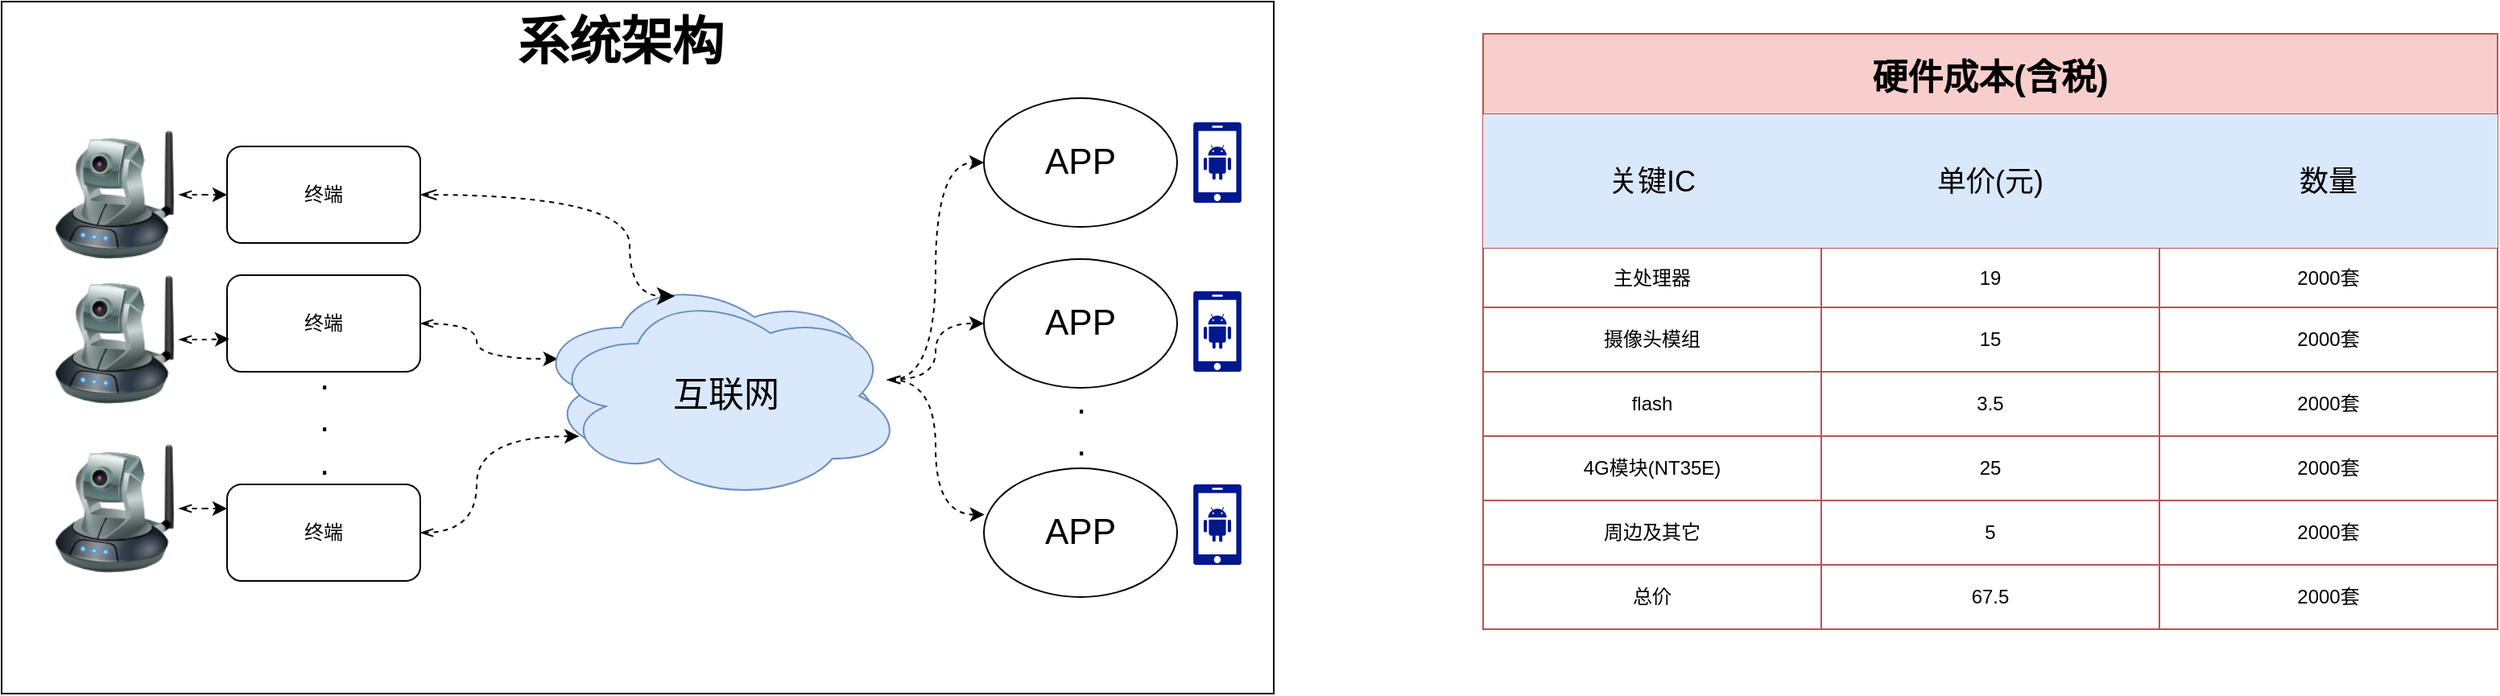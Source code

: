 <mxfile version="20.8.20" type="github" pages="2">
  <diagram id="fxU_WV-ga9fd_F4JrnZT" name="第 1 页">
    <mxGraphModel dx="1313" dy="686" grid="1" gridSize="10" guides="1" tooltips="1" connect="1" arrows="1" fold="1" page="1" pageScale="1" pageWidth="827" pageHeight="1169" math="0" shadow="0">
      <root>
        <mxCell id="0" />
        <mxCell id="1" parent="0" />
        <mxCell id="iTM5kjE527-mfCNKl9yt-34" value="" style="whiteSpace=wrap;html=1;fontSize=32;fontColor=#000000;" parent="1" vertex="1">
          <mxGeometry x="30" y="130" width="790" height="430" as="geometry" />
        </mxCell>
        <mxCell id="iTM5kjE527-mfCNKl9yt-1" value="终端" style="rounded=1;whiteSpace=wrap;html=1;" parent="1" vertex="1">
          <mxGeometry x="170" y="220" width="120" height="60" as="geometry" />
        </mxCell>
        <mxCell id="iTM5kjE527-mfCNKl9yt-12" style="edgeStyle=orthogonalEdgeStyle;curved=1;orthogonalLoop=1;jettySize=auto;html=1;entryX=0.07;entryY=0.4;entryDx=0;entryDy=0;entryPerimeter=0;dashed=1;fontSize=22;startArrow=openThin;startFill=0;" parent="1" source="iTM5kjE527-mfCNKl9yt-2" target="iTM5kjE527-mfCNKl9yt-5" edge="1">
          <mxGeometry relative="1" as="geometry" />
        </mxCell>
        <mxCell id="iTM5kjE527-mfCNKl9yt-2" value="终端" style="rounded=1;whiteSpace=wrap;html=1;" parent="1" vertex="1">
          <mxGeometry x="170" y="300" width="120" height="60" as="geometry" />
        </mxCell>
        <mxCell id="iTM5kjE527-mfCNKl9yt-13" style="edgeStyle=orthogonalEdgeStyle;curved=1;orthogonalLoop=1;jettySize=auto;html=1;entryX=0.13;entryY=0.77;entryDx=0;entryDy=0;entryPerimeter=0;dashed=1;fontSize=22;startArrow=openThin;startFill=0;" parent="1" source="iTM5kjE527-mfCNKl9yt-3" target="iTM5kjE527-mfCNKl9yt-5" edge="1">
          <mxGeometry relative="1" as="geometry" />
        </mxCell>
        <mxCell id="iTM5kjE527-mfCNKl9yt-3" value="终端" style="rounded=1;whiteSpace=wrap;html=1;" parent="1" vertex="1">
          <mxGeometry x="170" y="430" width="120" height="60" as="geometry" />
        </mxCell>
        <mxCell id="iTM5kjE527-mfCNKl9yt-4" value="&lt;font style=&quot;font-size: 22px;&quot;&gt;.&lt;br&gt;.&lt;br&gt;.&lt;/font&gt;" style="text;html=1;align=center;verticalAlign=middle;resizable=0;points=[];autosize=1;strokeColor=none;fillColor=none;" parent="1" vertex="1">
          <mxGeometry x="215" y="345" width="30" height="90" as="geometry" />
        </mxCell>
        <mxCell id="iTM5kjE527-mfCNKl9yt-14" style="edgeStyle=orthogonalEdgeStyle;curved=1;orthogonalLoop=1;jettySize=auto;html=1;entryX=0;entryY=0.5;entryDx=0;entryDy=0;dashed=1;fontSize=22;startArrow=openThin;startFill=0;" parent="1" source="iTM5kjE527-mfCNKl9yt-5" target="iTM5kjE527-mfCNKl9yt-6" edge="1">
          <mxGeometry relative="1" as="geometry" />
        </mxCell>
        <mxCell id="iTM5kjE527-mfCNKl9yt-15" style="edgeStyle=orthogonalEdgeStyle;curved=1;orthogonalLoop=1;jettySize=auto;html=1;dashed=1;fontSize=22;startArrow=openThin;startFill=0;" parent="1" source="iTM5kjE527-mfCNKl9yt-5" target="iTM5kjE527-mfCNKl9yt-7" edge="1">
          <mxGeometry relative="1" as="geometry" />
        </mxCell>
        <mxCell id="iTM5kjE527-mfCNKl9yt-16" style="edgeStyle=orthogonalEdgeStyle;curved=1;orthogonalLoop=1;jettySize=auto;html=1;entryX=0.003;entryY=0.36;entryDx=0;entryDy=0;entryPerimeter=0;dashed=1;fontSize=22;startArrow=openThin;startFill=0;" parent="1" source="iTM5kjE527-mfCNKl9yt-5" target="iTM5kjE527-mfCNKl9yt-9" edge="1">
          <mxGeometry relative="1" as="geometry" />
        </mxCell>
        <mxCell id="iTM5kjE527-mfCNKl9yt-5" value="互联网" style="ellipse;shape=cloud;whiteSpace=wrap;html=1;fontSize=22;fillColor=#dae8fc;strokeColor=#6c8ebf;" parent="1" vertex="1">
          <mxGeometry x="360" y="300" width="220" height="130" as="geometry" />
        </mxCell>
        <mxCell id="iTM5kjE527-mfCNKl9yt-6" value="APP" style="ellipse;whiteSpace=wrap;html=1;fontSize=22;" parent="1" vertex="1">
          <mxGeometry x="640" y="190" width="120" height="80" as="geometry" />
        </mxCell>
        <mxCell id="iTM5kjE527-mfCNKl9yt-7" value="APP" style="ellipse;whiteSpace=wrap;html=1;fontSize=22;" parent="1" vertex="1">
          <mxGeometry x="640" y="290" width="120" height="80" as="geometry" />
        </mxCell>
        <mxCell id="iTM5kjE527-mfCNKl9yt-8" value="&lt;font style=&quot;font-size: 22px;&quot;&gt;.&lt;br&gt;.&lt;br&gt;.&lt;/font&gt;" style="text;html=1;align=center;verticalAlign=middle;resizable=0;points=[];autosize=1;strokeColor=none;fillColor=none;" parent="1" vertex="1">
          <mxGeometry x="685" y="360" width="30" height="90" as="geometry" />
        </mxCell>
        <mxCell id="iTM5kjE527-mfCNKl9yt-9" value="APP" style="ellipse;whiteSpace=wrap;html=1;fontSize=22;" parent="1" vertex="1">
          <mxGeometry x="640" y="420" width="120" height="80" as="geometry" />
        </mxCell>
        <mxCell id="iTM5kjE527-mfCNKl9yt-11" value="" style="edgeStyle=segmentEdgeStyle;endArrow=classic;html=1;curved=1;endSize=8;startSize=8;sourcePerimeterSpacing=0;targetPerimeterSpacing=0;fontSize=22;startArrow=openThin;startFill=0;exitX=1;exitY=0.5;exitDx=0;exitDy=0;entryX=0.4;entryY=0.1;entryDx=0;entryDy=0;entryPerimeter=0;dashed=1;" parent="1" source="iTM5kjE527-mfCNKl9yt-1" target="iTM5kjE527-mfCNKl9yt-5" edge="1">
          <mxGeometry width="100" relative="1" as="geometry">
            <mxPoint x="370" y="220" as="sourcePoint" />
            <mxPoint x="470" y="260" as="targetPoint" />
            <Array as="points">
              <mxPoint x="420" y="250" />
              <mxPoint x="420" y="313" />
            </Array>
          </mxGeometry>
        </mxCell>
        <mxCell id="iTM5kjE527-mfCNKl9yt-21" style="edgeStyle=orthogonalEdgeStyle;curved=1;orthogonalLoop=1;jettySize=auto;html=1;entryX=0;entryY=0.5;entryDx=0;entryDy=0;dashed=1;fontSize=22;startArrow=openThin;startFill=0;" parent="1" source="iTM5kjE527-mfCNKl9yt-18" target="iTM5kjE527-mfCNKl9yt-1" edge="1">
          <mxGeometry relative="1" as="geometry" />
        </mxCell>
        <mxCell id="iTM5kjE527-mfCNKl9yt-18" value="" style="image;html=1;image=img/lib/clip_art/networking/Ip_Camera_128x128.png;fontSize=22;" parent="1" vertex="1">
          <mxGeometry x="60" y="210" width="80" height="80" as="geometry" />
        </mxCell>
        <mxCell id="iTM5kjE527-mfCNKl9yt-22" style="edgeStyle=orthogonalEdgeStyle;curved=1;orthogonalLoop=1;jettySize=auto;html=1;entryX=0.012;entryY=0.66;entryDx=0;entryDy=0;entryPerimeter=0;dashed=1;fontSize=22;startArrow=openThin;startFill=0;" parent="1" source="iTM5kjE527-mfCNKl9yt-19" target="iTM5kjE527-mfCNKl9yt-2" edge="1">
          <mxGeometry relative="1" as="geometry" />
        </mxCell>
        <mxCell id="iTM5kjE527-mfCNKl9yt-19" value="" style="image;html=1;image=img/lib/clip_art/networking/Ip_Camera_128x128.png;fontSize=22;" parent="1" vertex="1">
          <mxGeometry x="60" y="300" width="80" height="80" as="geometry" />
        </mxCell>
        <mxCell id="iTM5kjE527-mfCNKl9yt-23" style="edgeStyle=orthogonalEdgeStyle;curved=1;orthogonalLoop=1;jettySize=auto;html=1;entryX=0;entryY=0.25;entryDx=0;entryDy=0;dashed=1;fontSize=22;startArrow=openThin;startFill=0;" parent="1" source="iTM5kjE527-mfCNKl9yt-20" target="iTM5kjE527-mfCNKl9yt-3" edge="1">
          <mxGeometry relative="1" as="geometry" />
        </mxCell>
        <mxCell id="iTM5kjE527-mfCNKl9yt-20" value="" style="image;html=1;image=img/lib/clip_art/networking/Ip_Camera_128x128.png;fontSize=22;" parent="1" vertex="1">
          <mxGeometry x="60" y="405" width="80" height="80" as="geometry" />
        </mxCell>
        <mxCell id="iTM5kjE527-mfCNKl9yt-24" value="系统架构" style="text;html=1;align=center;verticalAlign=middle;resizable=0;points=[];autosize=1;fontSize=32;fontStyle=1" parent="1" vertex="1">
          <mxGeometry x="339" y="130" width="150" height="50" as="geometry" />
        </mxCell>
        <mxCell id="iTM5kjE527-mfCNKl9yt-27" value="互联网" style="ellipse;shape=cloud;whiteSpace=wrap;html=1;fontSize=22;fillColor=#dae8fc;strokeColor=#6c8ebf;" parent="1" vertex="1">
          <mxGeometry x="370" y="310" width="220" height="130" as="geometry" />
        </mxCell>
        <mxCell id="iTM5kjE527-mfCNKl9yt-30" value="" style="sketch=0;aspect=fixed;pointerEvents=1;shadow=0;dashed=0;html=1;strokeColor=none;labelPosition=center;verticalLabelPosition=bottom;verticalAlign=top;align=center;fillColor=#00188D;shape=mxgraph.mscae.enterprise.android_phone;fontSize=32;fontColor=#000000;" parent="1" vertex="1">
          <mxGeometry x="770" y="205" width="30" height="50" as="geometry" />
        </mxCell>
        <mxCell id="iTM5kjE527-mfCNKl9yt-32" value="" style="sketch=0;aspect=fixed;pointerEvents=1;shadow=0;dashed=0;html=1;strokeColor=none;labelPosition=center;verticalLabelPosition=bottom;verticalAlign=top;align=center;fillColor=#00188D;shape=mxgraph.mscae.enterprise.android_phone;fontSize=32;fontColor=#000000;" parent="1" vertex="1">
          <mxGeometry x="770" y="310" width="30" height="50" as="geometry" />
        </mxCell>
        <mxCell id="iTM5kjE527-mfCNKl9yt-33" value="" style="sketch=0;aspect=fixed;pointerEvents=1;shadow=0;dashed=0;html=1;strokeColor=none;labelPosition=center;verticalLabelPosition=bottom;verticalAlign=top;align=center;fillColor=#00188D;shape=mxgraph.mscae.enterprise.android_phone;fontSize=32;fontColor=#000000;" parent="1" vertex="1">
          <mxGeometry x="770" y="430" width="30" height="50" as="geometry" />
        </mxCell>
        <mxCell id="l0CBH4UQ_G5ezGRUhRJa-1" value="硬件成本(含税)" style="shape=table;startSize=50;container=1;collapsible=0;childLayout=tableLayout;fontSize=22;fillColor=#f8cecc;strokeColor=#b85450;fontStyle=1" parent="1" vertex="1">
          <mxGeometry x="950" y="150" width="630" height="370" as="geometry" />
        </mxCell>
        <mxCell id="l0CBH4UQ_G5ezGRUhRJa-2" value="" style="shape=tableRow;horizontal=0;startSize=0;swimlaneHead=0;swimlaneBody=0;strokeColor=inherit;top=0;left=0;bottom=0;right=0;collapsible=0;dropTarget=0;fillColor=none;points=[[0,0.5],[1,0.5]];portConstraint=eastwest;" parent="l0CBH4UQ_G5ezGRUhRJa-1" vertex="1">
          <mxGeometry y="50" width="630" height="83" as="geometry" />
        </mxCell>
        <mxCell id="l0CBH4UQ_G5ezGRUhRJa-3" value="关键IC" style="shape=partialRectangle;html=1;whiteSpace=wrap;connectable=0;strokeColor=#6c8ebf;overflow=hidden;fillColor=#dae8fc;top=0;left=0;bottom=0;right=0;pointerEvents=1;fontSize=18;" parent="l0CBH4UQ_G5ezGRUhRJa-2" vertex="1">
          <mxGeometry width="210" height="83" as="geometry">
            <mxRectangle width="210" height="83" as="alternateBounds" />
          </mxGeometry>
        </mxCell>
        <mxCell id="l0CBH4UQ_G5ezGRUhRJa-4" value="单价(元)" style="shape=partialRectangle;html=1;whiteSpace=wrap;connectable=0;strokeColor=#6c8ebf;overflow=hidden;fillColor=#dae8fc;top=0;left=0;bottom=0;right=0;pointerEvents=1;fontSize=18;" parent="l0CBH4UQ_G5ezGRUhRJa-2" vertex="1">
          <mxGeometry x="210" width="210" height="83" as="geometry">
            <mxRectangle width="210" height="83" as="alternateBounds" />
          </mxGeometry>
        </mxCell>
        <mxCell id="l0CBH4UQ_G5ezGRUhRJa-5" value="数量" style="shape=partialRectangle;html=1;whiteSpace=wrap;connectable=0;strokeColor=#6c8ebf;overflow=hidden;fillColor=#dae8fc;top=0;left=0;bottom=0;right=0;pointerEvents=1;fontSize=18;" parent="l0CBH4UQ_G5ezGRUhRJa-2" vertex="1">
          <mxGeometry x="420" width="210" height="83" as="geometry">
            <mxRectangle width="210" height="83" as="alternateBounds" />
          </mxGeometry>
        </mxCell>
        <mxCell id="l0CBH4UQ_G5ezGRUhRJa-6" value="" style="shape=tableRow;horizontal=0;startSize=0;swimlaneHead=0;swimlaneBody=0;strokeColor=inherit;top=0;left=0;bottom=0;right=0;collapsible=0;dropTarget=0;fillColor=none;points=[[0,0.5],[1,0.5]];portConstraint=eastwest;" parent="l0CBH4UQ_G5ezGRUhRJa-1" vertex="1">
          <mxGeometry y="133" width="630" height="37" as="geometry" />
        </mxCell>
        <mxCell id="l0CBH4UQ_G5ezGRUhRJa-7" value="主处理器" style="shape=partialRectangle;html=1;whiteSpace=wrap;connectable=0;strokeColor=inherit;overflow=hidden;fillColor=none;top=0;left=0;bottom=0;right=0;pointerEvents=1;" parent="l0CBH4UQ_G5ezGRUhRJa-6" vertex="1">
          <mxGeometry width="210" height="37" as="geometry">
            <mxRectangle width="210" height="37" as="alternateBounds" />
          </mxGeometry>
        </mxCell>
        <mxCell id="l0CBH4UQ_G5ezGRUhRJa-8" value="19" style="shape=partialRectangle;html=1;whiteSpace=wrap;connectable=0;strokeColor=inherit;overflow=hidden;fillColor=none;top=0;left=0;bottom=0;right=0;pointerEvents=1;" parent="l0CBH4UQ_G5ezGRUhRJa-6" vertex="1">
          <mxGeometry x="210" width="210" height="37" as="geometry">
            <mxRectangle width="210" height="37" as="alternateBounds" />
          </mxGeometry>
        </mxCell>
        <mxCell id="l0CBH4UQ_G5ezGRUhRJa-9" value="2000套" style="shape=partialRectangle;html=1;whiteSpace=wrap;connectable=0;strokeColor=inherit;overflow=hidden;fillColor=none;top=0;left=0;bottom=0;right=0;pointerEvents=1;" parent="l0CBH4UQ_G5ezGRUhRJa-6" vertex="1">
          <mxGeometry x="420" width="210" height="37" as="geometry">
            <mxRectangle width="210" height="37" as="alternateBounds" />
          </mxGeometry>
        </mxCell>
        <mxCell id="l0CBH4UQ_G5ezGRUhRJa-10" value="" style="shape=tableRow;horizontal=0;startSize=0;swimlaneHead=0;swimlaneBody=0;strokeColor=inherit;top=0;left=0;bottom=0;right=0;collapsible=0;dropTarget=0;fillColor=none;points=[[0,0.5],[1,0.5]];portConstraint=eastwest;" parent="l0CBH4UQ_G5ezGRUhRJa-1" vertex="1">
          <mxGeometry y="170" width="630" height="40" as="geometry" />
        </mxCell>
        <mxCell id="l0CBH4UQ_G5ezGRUhRJa-11" value="摄像头模组" style="shape=partialRectangle;html=1;whiteSpace=wrap;connectable=0;strokeColor=inherit;overflow=hidden;fillColor=none;top=0;left=0;bottom=0;right=0;pointerEvents=1;" parent="l0CBH4UQ_G5ezGRUhRJa-10" vertex="1">
          <mxGeometry width="210" height="40" as="geometry">
            <mxRectangle width="210" height="40" as="alternateBounds" />
          </mxGeometry>
        </mxCell>
        <mxCell id="l0CBH4UQ_G5ezGRUhRJa-12" value="15" style="shape=partialRectangle;html=1;whiteSpace=wrap;connectable=0;strokeColor=inherit;overflow=hidden;fillColor=none;top=0;left=0;bottom=0;right=0;pointerEvents=1;" parent="l0CBH4UQ_G5ezGRUhRJa-10" vertex="1">
          <mxGeometry x="210" width="210" height="40" as="geometry">
            <mxRectangle width="210" height="40" as="alternateBounds" />
          </mxGeometry>
        </mxCell>
        <mxCell id="l0CBH4UQ_G5ezGRUhRJa-13" value="2000套" style="shape=partialRectangle;html=1;whiteSpace=wrap;connectable=0;strokeColor=inherit;overflow=hidden;fillColor=none;top=0;left=0;bottom=0;right=0;pointerEvents=1;" parent="l0CBH4UQ_G5ezGRUhRJa-10" vertex="1">
          <mxGeometry x="420" width="210" height="40" as="geometry">
            <mxRectangle width="210" height="40" as="alternateBounds" />
          </mxGeometry>
        </mxCell>
        <mxCell id="l0CBH4UQ_G5ezGRUhRJa-14" value="" style="shape=tableRow;horizontal=0;startSize=0;swimlaneHead=0;swimlaneBody=0;strokeColor=inherit;top=0;left=0;bottom=0;right=0;collapsible=0;dropTarget=0;fillColor=none;points=[[0,0.5],[1,0.5]];portConstraint=eastwest;" parent="l0CBH4UQ_G5ezGRUhRJa-1" vertex="1">
          <mxGeometry y="210" width="630" height="40" as="geometry" />
        </mxCell>
        <mxCell id="l0CBH4UQ_G5ezGRUhRJa-15" value="flash" style="shape=partialRectangle;html=1;whiteSpace=wrap;connectable=0;strokeColor=inherit;overflow=hidden;fillColor=none;top=0;left=0;bottom=0;right=0;pointerEvents=1;" parent="l0CBH4UQ_G5ezGRUhRJa-14" vertex="1">
          <mxGeometry width="210" height="40" as="geometry">
            <mxRectangle width="210" height="40" as="alternateBounds" />
          </mxGeometry>
        </mxCell>
        <mxCell id="l0CBH4UQ_G5ezGRUhRJa-16" value="3.5" style="shape=partialRectangle;html=1;whiteSpace=wrap;connectable=0;strokeColor=inherit;overflow=hidden;fillColor=none;top=0;left=0;bottom=0;right=0;pointerEvents=1;" parent="l0CBH4UQ_G5ezGRUhRJa-14" vertex="1">
          <mxGeometry x="210" width="210" height="40" as="geometry">
            <mxRectangle width="210" height="40" as="alternateBounds" />
          </mxGeometry>
        </mxCell>
        <mxCell id="l0CBH4UQ_G5ezGRUhRJa-17" value="2000套" style="shape=partialRectangle;html=1;whiteSpace=wrap;connectable=0;strokeColor=inherit;overflow=hidden;fillColor=none;top=0;left=0;bottom=0;right=0;pointerEvents=1;" parent="l0CBH4UQ_G5ezGRUhRJa-14" vertex="1">
          <mxGeometry x="420" width="210" height="40" as="geometry">
            <mxRectangle width="210" height="40" as="alternateBounds" />
          </mxGeometry>
        </mxCell>
        <mxCell id="l0CBH4UQ_G5ezGRUhRJa-18" style="shape=tableRow;horizontal=0;startSize=0;swimlaneHead=0;swimlaneBody=0;strokeColor=inherit;top=0;left=0;bottom=0;right=0;collapsible=0;dropTarget=0;fillColor=none;points=[[0,0.5],[1,0.5]];portConstraint=eastwest;" parent="l0CBH4UQ_G5ezGRUhRJa-1" vertex="1">
          <mxGeometry y="250" width="630" height="40" as="geometry" />
        </mxCell>
        <mxCell id="l0CBH4UQ_G5ezGRUhRJa-19" value="4G模块(NT35E)" style="shape=partialRectangle;html=1;whiteSpace=wrap;connectable=0;strokeColor=inherit;overflow=hidden;fillColor=none;top=0;left=0;bottom=0;right=0;pointerEvents=1;" parent="l0CBH4UQ_G5ezGRUhRJa-18" vertex="1">
          <mxGeometry width="210" height="40" as="geometry">
            <mxRectangle width="210" height="40" as="alternateBounds" />
          </mxGeometry>
        </mxCell>
        <mxCell id="l0CBH4UQ_G5ezGRUhRJa-20" value="25" style="shape=partialRectangle;html=1;whiteSpace=wrap;connectable=0;strokeColor=inherit;overflow=hidden;fillColor=none;top=0;left=0;bottom=0;right=0;pointerEvents=1;" parent="l0CBH4UQ_G5ezGRUhRJa-18" vertex="1">
          <mxGeometry x="210" width="210" height="40" as="geometry">
            <mxRectangle width="210" height="40" as="alternateBounds" />
          </mxGeometry>
        </mxCell>
        <mxCell id="l0CBH4UQ_G5ezGRUhRJa-21" value="2000套" style="shape=partialRectangle;html=1;whiteSpace=wrap;connectable=0;strokeColor=inherit;overflow=hidden;fillColor=none;top=0;left=0;bottom=0;right=0;pointerEvents=1;" parent="l0CBH4UQ_G5ezGRUhRJa-18" vertex="1">
          <mxGeometry x="420" width="210" height="40" as="geometry">
            <mxRectangle width="210" height="40" as="alternateBounds" />
          </mxGeometry>
        </mxCell>
        <mxCell id="l0CBH4UQ_G5ezGRUhRJa-22" style="shape=tableRow;horizontal=0;startSize=0;swimlaneHead=0;swimlaneBody=0;strokeColor=inherit;top=0;left=0;bottom=0;right=0;collapsible=0;dropTarget=0;fillColor=none;points=[[0,0.5],[1,0.5]];portConstraint=eastwest;" parent="l0CBH4UQ_G5ezGRUhRJa-1" vertex="1">
          <mxGeometry y="290" width="630" height="40" as="geometry" />
        </mxCell>
        <mxCell id="l0CBH4UQ_G5ezGRUhRJa-23" value="周边及其它" style="shape=partialRectangle;html=1;whiteSpace=wrap;connectable=0;strokeColor=inherit;overflow=hidden;fillColor=none;top=0;left=0;bottom=0;right=0;pointerEvents=1;" parent="l0CBH4UQ_G5ezGRUhRJa-22" vertex="1">
          <mxGeometry width="210" height="40" as="geometry">
            <mxRectangle width="210" height="40" as="alternateBounds" />
          </mxGeometry>
        </mxCell>
        <mxCell id="l0CBH4UQ_G5ezGRUhRJa-24" value="5" style="shape=partialRectangle;html=1;whiteSpace=wrap;connectable=0;strokeColor=inherit;overflow=hidden;fillColor=none;top=0;left=0;bottom=0;right=0;pointerEvents=1;" parent="l0CBH4UQ_G5ezGRUhRJa-22" vertex="1">
          <mxGeometry x="210" width="210" height="40" as="geometry">
            <mxRectangle width="210" height="40" as="alternateBounds" />
          </mxGeometry>
        </mxCell>
        <mxCell id="l0CBH4UQ_G5ezGRUhRJa-25" value="2000套" style="shape=partialRectangle;html=1;whiteSpace=wrap;connectable=0;strokeColor=inherit;overflow=hidden;fillColor=none;top=0;left=0;bottom=0;right=0;pointerEvents=1;" parent="l0CBH4UQ_G5ezGRUhRJa-22" vertex="1">
          <mxGeometry x="420" width="210" height="40" as="geometry">
            <mxRectangle width="210" height="40" as="alternateBounds" />
          </mxGeometry>
        </mxCell>
        <mxCell id="l0CBH4UQ_G5ezGRUhRJa-26" style="shape=tableRow;horizontal=0;startSize=0;swimlaneHead=0;swimlaneBody=0;strokeColor=inherit;top=0;left=0;bottom=0;right=0;collapsible=0;dropTarget=0;fillColor=none;points=[[0,0.5],[1,0.5]];portConstraint=eastwest;" parent="l0CBH4UQ_G5ezGRUhRJa-1" vertex="1">
          <mxGeometry y="330" width="630" height="40" as="geometry" />
        </mxCell>
        <mxCell id="l0CBH4UQ_G5ezGRUhRJa-27" value="总价" style="shape=partialRectangle;html=1;whiteSpace=wrap;connectable=0;strokeColor=inherit;overflow=hidden;fillColor=none;top=0;left=0;bottom=0;right=0;pointerEvents=1;" parent="l0CBH4UQ_G5ezGRUhRJa-26" vertex="1">
          <mxGeometry width="210" height="40" as="geometry">
            <mxRectangle width="210" height="40" as="alternateBounds" />
          </mxGeometry>
        </mxCell>
        <mxCell id="l0CBH4UQ_G5ezGRUhRJa-28" value="67.5" style="shape=partialRectangle;html=1;whiteSpace=wrap;connectable=0;strokeColor=inherit;overflow=hidden;fillColor=none;top=0;left=0;bottom=0;right=0;pointerEvents=1;" parent="l0CBH4UQ_G5ezGRUhRJa-26" vertex="1">
          <mxGeometry x="210" width="210" height="40" as="geometry">
            <mxRectangle width="210" height="40" as="alternateBounds" />
          </mxGeometry>
        </mxCell>
        <mxCell id="l0CBH4UQ_G5ezGRUhRJa-29" value="2000套" style="shape=partialRectangle;html=1;whiteSpace=wrap;connectable=0;strokeColor=inherit;overflow=hidden;fillColor=none;top=0;left=0;bottom=0;right=0;pointerEvents=1;" parent="l0CBH4UQ_G5ezGRUhRJa-26" vertex="1">
          <mxGeometry x="420" width="210" height="40" as="geometry">
            <mxRectangle width="210" height="40" as="alternateBounds" />
          </mxGeometry>
        </mxCell>
      </root>
    </mxGraphModel>
  </diagram>
  <diagram id="9hjGRHH45Z1nIgZt-p_w" name="jz">
    <mxGraphModel dx="2100" dy="1098" grid="1" gridSize="10" guides="1" tooltips="1" connect="1" arrows="1" fold="1" page="1" pageScale="1" pageWidth="827" pageHeight="1169" math="0" shadow="0">
      <root>
        <mxCell id="0" />
        <mxCell id="1" parent="0" />
        <mxCell id="clJ7zlGp3md0g9LAwvZ6-23" style="edgeStyle=orthogonalEdgeStyle;rounded=0;orthogonalLoop=1;jettySize=auto;html=1;entryX=0.5;entryY=0;entryDx=0;entryDy=0;" edge="1" parent="1" source="clJ7zlGp3md0g9LAwvZ6-19" target="clJ7zlGp3md0g9LAwvZ6-21">
          <mxGeometry relative="1" as="geometry" />
        </mxCell>
        <mxCell id="clJ7zlGp3md0g9LAwvZ6-19" value="IMP_OSD_SetPoolSize" style="whiteSpace=wrap;html=1;" vertex="1" parent="1">
          <mxGeometry x="188" y="110" width="160" height="60" as="geometry" />
        </mxCell>
        <mxCell id="clJ7zlGp3md0g9LAwvZ6-26" style="edgeStyle=orthogonalEdgeStyle;rounded=0;orthogonalLoop=1;jettySize=auto;html=1;fillColor=#dae8fc;strokeColor=#6c8ebf;" edge="1" parent="1" source="clJ7zlGp3md0g9LAwvZ6-21" target="clJ7zlGp3md0g9LAwvZ6-24">
          <mxGeometry relative="1" as="geometry" />
        </mxCell>
        <mxCell id="clJ7zlGp3md0g9LAwvZ6-21" value="IMP_ISP_Open" style="whiteSpace=wrap;html=1;fillColor=#dae8fc;strokeColor=#6c8ebf;" vertex="1" parent="1">
          <mxGeometry x="208" y="210" width="120" height="60" as="geometry" />
        </mxCell>
        <mxCell id="clJ7zlGp3md0g9LAwvZ6-27" style="edgeStyle=orthogonalEdgeStyle;rounded=0;orthogonalLoop=1;jettySize=auto;html=1;" edge="1" parent="1" source="clJ7zlGp3md0g9LAwvZ6-24" target="clJ7zlGp3md0g9LAwvZ6-25">
          <mxGeometry relative="1" as="geometry" />
        </mxCell>
        <mxCell id="clJ7zlGp3md0g9LAwvZ6-24" value="IMP_ISP_AddSensor" style="whiteSpace=wrap;html=1;fillColor=#dae8fc;strokeColor=#6c8ebf;" vertex="1" parent="1">
          <mxGeometry x="208" y="320" width="120" height="60" as="geometry" />
        </mxCell>
        <mxCell id="clJ7zlGp3md0g9LAwvZ6-29" style="edgeStyle=orthogonalEdgeStyle;rounded=0;orthogonalLoop=1;jettySize=auto;html=1;" edge="1" parent="1" source="clJ7zlGp3md0g9LAwvZ6-25" target="clJ7zlGp3md0g9LAwvZ6-28">
          <mxGeometry relative="1" as="geometry" />
        </mxCell>
        <mxCell id="clJ7zlGp3md0g9LAwvZ6-25" value="IMP_ISP_EnableSensor" style="whiteSpace=wrap;html=1;fillColor=#dae8fc;strokeColor=#6c8ebf;" vertex="1" parent="1">
          <mxGeometry x="170" y="430" width="196" height="60" as="geometry" />
        </mxCell>
        <mxCell id="clJ7zlGp3md0g9LAwvZ6-31" style="edgeStyle=orthogonalEdgeStyle;rounded=0;orthogonalLoop=1;jettySize=auto;html=1;" edge="1" parent="1" source="clJ7zlGp3md0g9LAwvZ6-28" target="clJ7zlGp3md0g9LAwvZ6-30">
          <mxGeometry relative="1" as="geometry" />
        </mxCell>
        <mxCell id="clJ7zlGp3md0g9LAwvZ6-28" value="IMP_System_Init" style="whiteSpace=wrap;html=1;" vertex="1" parent="1">
          <mxGeometry x="208" y="540" width="120" height="60" as="geometry" />
        </mxCell>
        <mxCell id="clJ7zlGp3md0g9LAwvZ6-43" style="edgeStyle=orthogonalEdgeStyle;rounded=0;orthogonalLoop=1;jettySize=auto;html=1;fillColor=#dae8fc;strokeColor=#6c8ebf;" edge="1" parent="1" source="clJ7zlGp3md0g9LAwvZ6-30" target="clJ7zlGp3md0g9LAwvZ6-32">
          <mxGeometry relative="1" as="geometry" />
        </mxCell>
        <mxCell id="clJ7zlGp3md0g9LAwvZ6-30" value="IMP_ISP_EnableTuning" style="whiteSpace=wrap;html=1;fillColor=#dae8fc;strokeColor=#6c8ebf;" vertex="1" parent="1">
          <mxGeometry x="190" y="639" width="156" height="60" as="geometry" />
        </mxCell>
        <mxCell id="clJ7zlGp3md0g9LAwvZ6-37" style="edgeStyle=orthogonalEdgeStyle;rounded=0;orthogonalLoop=1;jettySize=auto;html=1;entryX=0.5;entryY=0;entryDx=0;entryDy=0;fillColor=#dae8fc;strokeColor=#6c8ebf;" edge="1" parent="1" source="clJ7zlGp3md0g9LAwvZ6-32" target="clJ7zlGp3md0g9LAwvZ6-33">
          <mxGeometry relative="1" as="geometry" />
        </mxCell>
        <mxCell id="clJ7zlGp3md0g9LAwvZ6-32" value="IMP_ISP_Tuning_SetContrast" style="whiteSpace=wrap;html=1;fillColor=#dae8fc;strokeColor=#6c8ebf;" vertex="1" parent="1">
          <mxGeometry x="173" y="740" width="190" height="30" as="geometry" />
        </mxCell>
        <mxCell id="clJ7zlGp3md0g9LAwvZ6-38" style="edgeStyle=orthogonalEdgeStyle;rounded=0;orthogonalLoop=1;jettySize=auto;html=1;entryX=0.5;entryY=0;entryDx=0;entryDy=0;fillColor=#dae8fc;strokeColor=#6c8ebf;" edge="1" parent="1" source="clJ7zlGp3md0g9LAwvZ6-33" target="clJ7zlGp3md0g9LAwvZ6-34">
          <mxGeometry relative="1" as="geometry" />
        </mxCell>
        <mxCell id="clJ7zlGp3md0g9LAwvZ6-33" value="IMP_ISP_Tuning_SetSharpness" style="whiteSpace=wrap;html=1;fillColor=#dae8fc;strokeColor=#6c8ebf;" vertex="1" parent="1">
          <mxGeometry x="173" y="790" width="190" height="30" as="geometry" />
        </mxCell>
        <mxCell id="clJ7zlGp3md0g9LAwvZ6-40" style="edgeStyle=orthogonalEdgeStyle;rounded=0;orthogonalLoop=1;jettySize=auto;html=1;entryX=0.5;entryY=0;entryDx=0;entryDy=0;fillColor=#dae8fc;strokeColor=#6c8ebf;" edge="1" parent="1" source="clJ7zlGp3md0g9LAwvZ6-34" target="clJ7zlGp3md0g9LAwvZ6-39">
          <mxGeometry relative="1" as="geometry" />
        </mxCell>
        <mxCell id="clJ7zlGp3md0g9LAwvZ6-34" value="IMP_ISP_Tuning_SetSaturation" style="whiteSpace=wrap;html=1;fillColor=#dae8fc;strokeColor=#6c8ebf;" vertex="1" parent="1">
          <mxGeometry x="173" y="840" width="190" height="30" as="geometry" />
        </mxCell>
        <mxCell id="clJ7zlGp3md0g9LAwvZ6-42" style="edgeStyle=orthogonalEdgeStyle;rounded=0;orthogonalLoop=1;jettySize=auto;html=1;fillColor=#dae8fc;strokeColor=#6c8ebf;" edge="1" parent="1" source="clJ7zlGp3md0g9LAwvZ6-39" target="clJ7zlGp3md0g9LAwvZ6-41">
          <mxGeometry relative="1" as="geometry" />
        </mxCell>
        <mxCell id="clJ7zlGp3md0g9LAwvZ6-39" value="IMP_ISP_Tuning_SetBrightness" style="whiteSpace=wrap;html=1;fillColor=#dae8fc;strokeColor=#6c8ebf;" vertex="1" parent="1">
          <mxGeometry x="163" y="895" width="210" height="30" as="geometry" />
        </mxCell>
        <mxCell id="clJ7zlGp3md0g9LAwvZ6-51" style="edgeStyle=orthogonalEdgeStyle;rounded=0;orthogonalLoop=1;jettySize=auto;html=1;entryX=0.5;entryY=0;entryDx=0;entryDy=0;" edge="1" parent="1" source="clJ7zlGp3md0g9LAwvZ6-41" target="clJ7zlGp3md0g9LAwvZ6-50">
          <mxGeometry relative="1" as="geometry" />
        </mxCell>
        <mxCell id="clJ7zlGp3md0g9LAwvZ6-41" value="IMP_ISP_Tuning_SetISPRunningMode" style="whiteSpace=wrap;html=1;fillColor=#dae8fc;strokeColor=#6c8ebf;" vertex="1" parent="1">
          <mxGeometry x="140" y="956" width="256" height="30" as="geometry" />
        </mxCell>
        <mxCell id="clJ7zlGp3md0g9LAwvZ6-52" style="edgeStyle=orthogonalEdgeStyle;rounded=0;orthogonalLoop=1;jettySize=auto;html=1;entryX=0.5;entryY=0;entryDx=0;entryDy=0;fillColor=#dae8fc;strokeColor=#6c8ebf;" edge="1" parent="1" source="clJ7zlGp3md0g9LAwvZ6-44" target="clJ7zlGp3md0g9LAwvZ6-45">
          <mxGeometry relative="1" as="geometry" />
        </mxCell>
        <mxCell id="clJ7zlGp3md0g9LAwvZ6-44" value="IMP_System_Exit" style="whiteSpace=wrap;html=1;" vertex="1" parent="1">
          <mxGeometry x="560" y="540" width="120" height="60" as="geometry" />
        </mxCell>
        <mxCell id="clJ7zlGp3md0g9LAwvZ6-53" style="edgeStyle=orthogonalEdgeStyle;rounded=0;orthogonalLoop=1;jettySize=auto;html=1;fillColor=#dae8fc;strokeColor=#6c8ebf;" edge="1" parent="1" source="clJ7zlGp3md0g9LAwvZ6-45" target="clJ7zlGp3md0g9LAwvZ6-46">
          <mxGeometry relative="1" as="geometry" />
        </mxCell>
        <mxCell id="clJ7zlGp3md0g9LAwvZ6-45" value="IMP_ISP_DisableSensor" style="whiteSpace=wrap;html=1;fillColor=#dae8fc;strokeColor=#6c8ebf;" vertex="1" parent="1">
          <mxGeometry x="540" y="630" width="160" height="60" as="geometry" />
        </mxCell>
        <mxCell id="clJ7zlGp3md0g9LAwvZ6-54" style="edgeStyle=orthogonalEdgeStyle;rounded=0;orthogonalLoop=1;jettySize=auto;html=1;entryX=0.5;entryY=0;entryDx=0;entryDy=0;" edge="1" parent="1" source="clJ7zlGp3md0g9LAwvZ6-46" target="clJ7zlGp3md0g9LAwvZ6-47">
          <mxGeometry relative="1" as="geometry" />
        </mxCell>
        <mxCell id="clJ7zlGp3md0g9LAwvZ6-46" value="IMP_ISP_DelSensor" style="whiteSpace=wrap;html=1;fillColor=#dae8fc;strokeColor=#6c8ebf;" vertex="1" parent="1">
          <mxGeometry x="540" y="730" width="160" height="60" as="geometry" />
        </mxCell>
        <mxCell id="clJ7zlGp3md0g9LAwvZ6-55" style="edgeStyle=orthogonalEdgeStyle;rounded=0;orthogonalLoop=1;jettySize=auto;html=1;entryX=0.5;entryY=0;entryDx=0;entryDy=0;fillColor=#dae8fc;strokeColor=#6c8ebf;" edge="1" parent="1" source="clJ7zlGp3md0g9LAwvZ6-47" target="clJ7zlGp3md0g9LAwvZ6-48">
          <mxGeometry relative="1" as="geometry" />
        </mxCell>
        <mxCell id="clJ7zlGp3md0g9LAwvZ6-47" value="IMP_ISP_DisableTuning" style="whiteSpace=wrap;html=1;fillColor=#dae8fc;strokeColor=#6c8ebf;" vertex="1" parent="1">
          <mxGeometry x="540" y="830" width="160" height="60" as="geometry" />
        </mxCell>
        <mxCell id="clJ7zlGp3md0g9LAwvZ6-58" style="edgeStyle=orthogonalEdgeStyle;rounded=0;orthogonalLoop=1;jettySize=auto;html=1;" edge="1" parent="1" source="clJ7zlGp3md0g9LAwvZ6-48" target="clJ7zlGp3md0g9LAwvZ6-57">
          <mxGeometry relative="1" as="geometry" />
        </mxCell>
        <mxCell id="clJ7zlGp3md0g9LAwvZ6-48" value="IMP_ISP_Close" style="whiteSpace=wrap;html=1;fillColor=#dae8fc;strokeColor=#6c8ebf;" vertex="1" parent="1">
          <mxGeometry x="560" y="930" width="120" height="60" as="geometry" />
        </mxCell>
        <mxCell id="clJ7zlGp3md0g9LAwvZ6-50" value="end" style="ellipse;whiteSpace=wrap;html=1;fillColor=#f8cecc;strokeColor=#b85450;" vertex="1" parent="1">
          <mxGeometry x="242" y="1010" width="52" height="50" as="geometry" />
        </mxCell>
        <mxCell id="clJ7zlGp3md0g9LAwvZ6-57" value="end" style="ellipse;whiteSpace=wrap;html=1;fillColor=#f8cecc;strokeColor=#b85450;" vertex="1" parent="1">
          <mxGeometry x="594" y="1030" width="52" height="50" as="geometry" />
        </mxCell>
        <mxCell id="clJ7zlGp3md0g9LAwvZ6-64" style="edgeStyle=orthogonalEdgeStyle;rounded=0;orthogonalLoop=1;jettySize=auto;html=1;" edge="1" parent="1" source="clJ7zlGp3md0g9LAwvZ6-61" target="clJ7zlGp3md0g9LAwvZ6-19">
          <mxGeometry relative="1" as="geometry" />
        </mxCell>
        <mxCell id="clJ7zlGp3md0g9LAwvZ6-61" value="begin" style="ellipse;whiteSpace=wrap;html=1;fillColor=#f8cecc;strokeColor=#b85450;" vertex="1" parent="1">
          <mxGeometry x="242" y="10" width="52" height="50" as="geometry" />
        </mxCell>
        <mxCell id="clJ7zlGp3md0g9LAwvZ6-63" style="edgeStyle=orthogonalEdgeStyle;rounded=0;orthogonalLoop=1;jettySize=auto;html=1;dashed=1;" edge="1" parent="1" source="clJ7zlGp3md0g9LAwvZ6-62" target="clJ7zlGp3md0g9LAwvZ6-44">
          <mxGeometry relative="1" as="geometry" />
        </mxCell>
        <mxCell id="clJ7zlGp3md0g9LAwvZ6-62" value="begin" style="ellipse;whiteSpace=wrap;html=1;fillColor=#f8cecc;strokeColor=#b85450;" vertex="1" parent="1">
          <mxGeometry x="594" y="10" width="52" height="50" as="geometry" />
        </mxCell>
      </root>
    </mxGraphModel>
  </diagram>
</mxfile>
